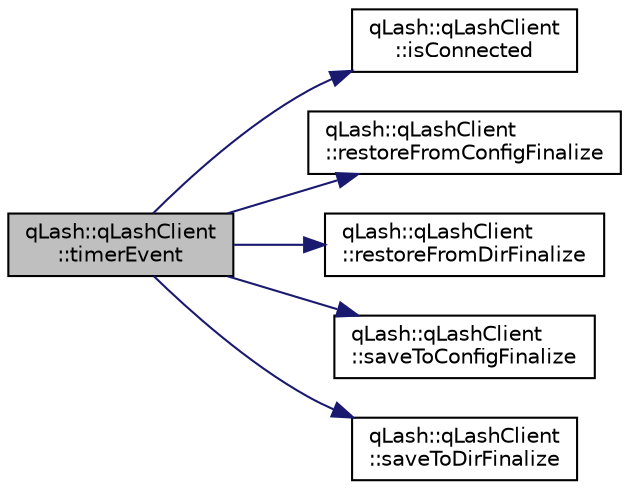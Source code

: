 digraph "qLash::qLashClient::timerEvent"
{
 // LATEX_PDF_SIZE
  edge [fontname="Helvetica",fontsize="10",labelfontname="Helvetica",labelfontsize="10"];
  node [fontname="Helvetica",fontsize="10",shape=record];
  rankdir="LR";
  Node1 [label="qLash::qLashClient\l::timerEvent",height=0.2,width=0.4,color="black", fillcolor="grey75", style="filled", fontcolor="black",tooltip=" "];
  Node1 -> Node2 [color="midnightblue",fontsize="10",style="solid",fontname="Helvetica"];
  Node2 [label="qLash::qLashClient\l::isConnected",height=0.2,width=0.4,color="black", fillcolor="white", style="filled",URL="$d2/d1e/classq_lash_1_1q_lash_client.html#ac772de14da1907fe0657c813bd73767e",tooltip="Connected to LASH?"];
  Node1 -> Node3 [color="midnightblue",fontsize="10",style="solid",fontname="Helvetica"];
  Node3 [label="qLash::qLashClient\l::restoreFromConfigFinalize",height=0.2,width=0.4,color="black", fillcolor="white", style="filled",URL="$d2/d1e/classq_lash_1_1q_lash_client.html#a9db90810a5f077c39b8d42fcaf4b4ecd",tooltip="Restoring from config finished"];
  Node1 -> Node4 [color="midnightblue",fontsize="10",style="solid",fontname="Helvetica"];
  Node4 [label="qLash::qLashClient\l::restoreFromDirFinalize",height=0.2,width=0.4,color="black", fillcolor="white", style="filled",URL="$d2/d1e/classq_lash_1_1q_lash_client.html#a648917f40fc32a2de73c8cd091484f65",tooltip="Restoring from dir finished"];
  Node1 -> Node5 [color="midnightblue",fontsize="10",style="solid",fontname="Helvetica"];
  Node5 [label="qLash::qLashClient\l::saveToConfigFinalize",height=0.2,width=0.4,color="black", fillcolor="white", style="filled",URL="$d2/d1e/classq_lash_1_1q_lash_client.html#a5a1e2a36989b31afc9fb25ae83e2a523",tooltip="Finalize saving to config finished"];
  Node1 -> Node6 [color="midnightblue",fontsize="10",style="solid",fontname="Helvetica"];
  Node6 [label="qLash::qLashClient\l::saveToDirFinalize",height=0.2,width=0.4,color="black", fillcolor="white", style="filled",URL="$d2/d1e/classq_lash_1_1q_lash_client.html#a3fd6348cab9704c542c28ca687bee49c",tooltip="Saving to dir finished"];
}
